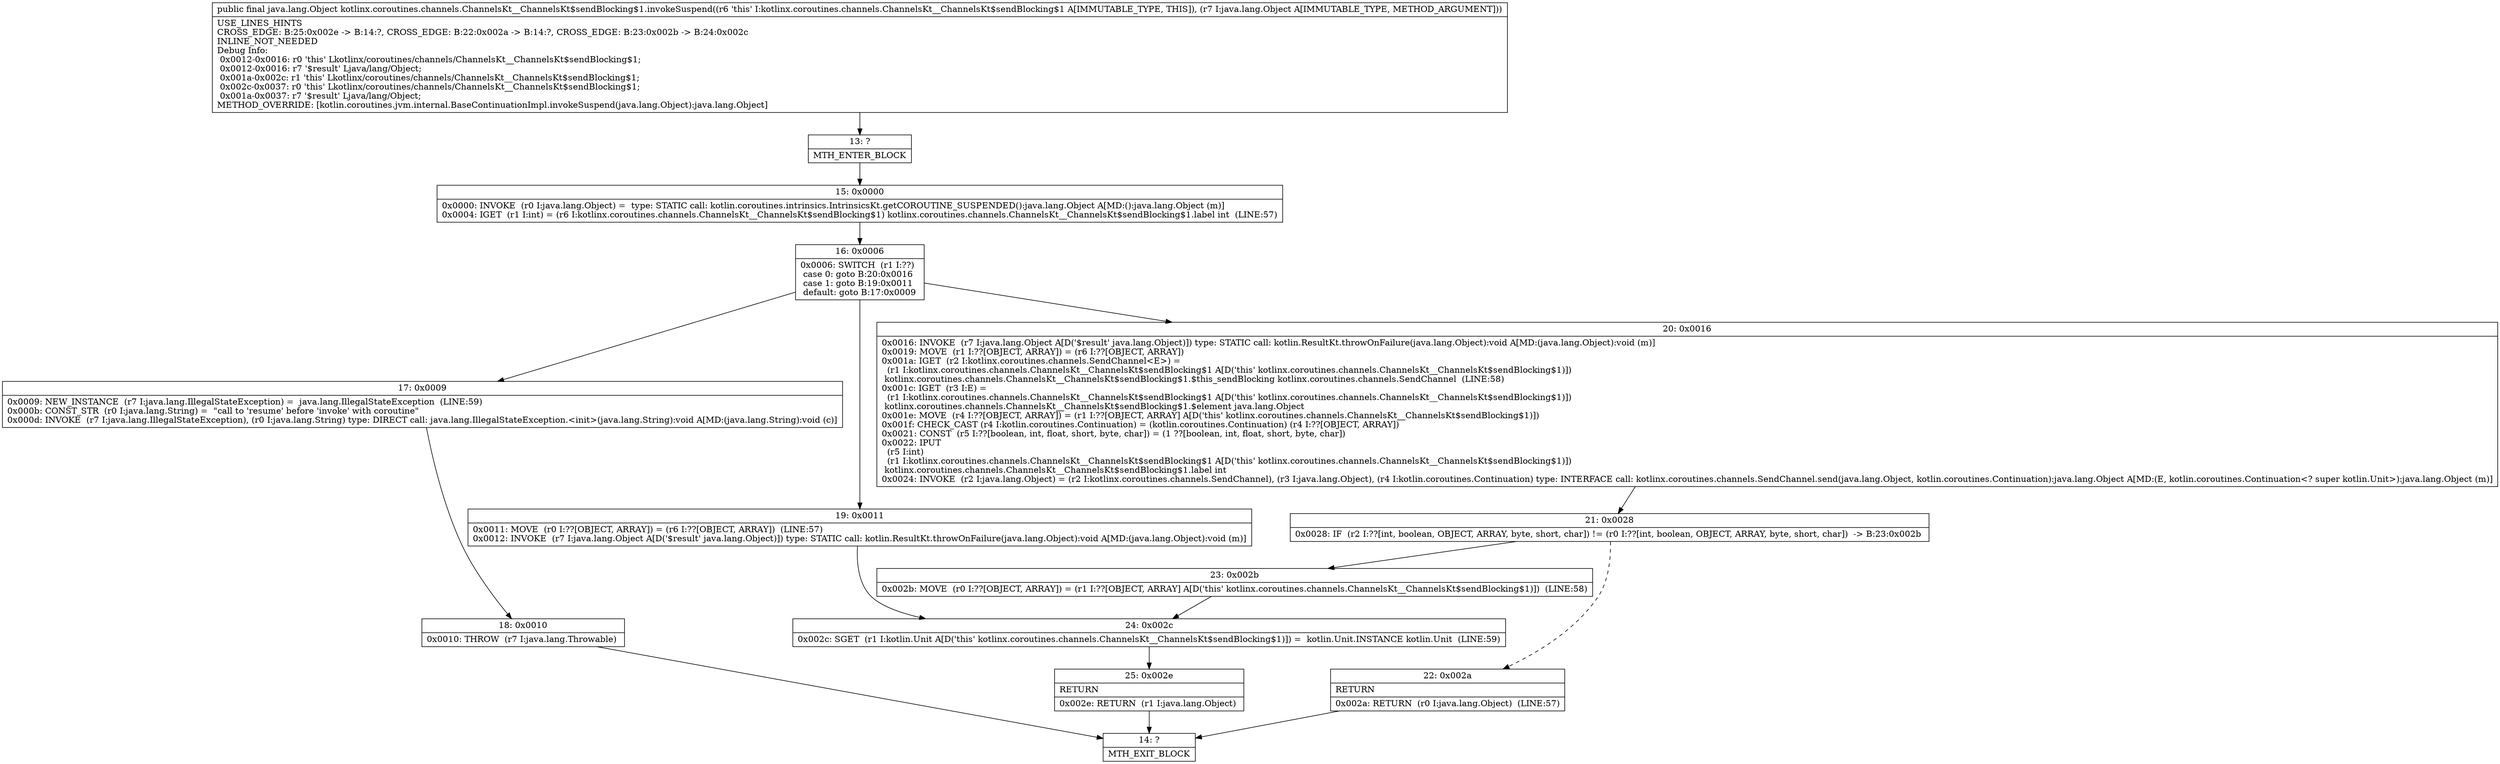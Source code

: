 digraph "CFG forkotlinx.coroutines.channels.ChannelsKt__ChannelsKt$sendBlocking$1.invokeSuspend(Ljava\/lang\/Object;)Ljava\/lang\/Object;" {
Node_13 [shape=record,label="{13\:\ ?|MTH_ENTER_BLOCK\l}"];
Node_15 [shape=record,label="{15\:\ 0x0000|0x0000: INVOKE  (r0 I:java.lang.Object) =  type: STATIC call: kotlin.coroutines.intrinsics.IntrinsicsKt.getCOROUTINE_SUSPENDED():java.lang.Object A[MD:():java.lang.Object (m)]\l0x0004: IGET  (r1 I:int) = (r6 I:kotlinx.coroutines.channels.ChannelsKt__ChannelsKt$sendBlocking$1) kotlinx.coroutines.channels.ChannelsKt__ChannelsKt$sendBlocking$1.label int  (LINE:57)\l}"];
Node_16 [shape=record,label="{16\:\ 0x0006|0x0006: SWITCH  (r1 I:??)\l case 0: goto B:20:0x0016\l case 1: goto B:19:0x0011\l default: goto B:17:0x0009 \l}"];
Node_17 [shape=record,label="{17\:\ 0x0009|0x0009: NEW_INSTANCE  (r7 I:java.lang.IllegalStateException) =  java.lang.IllegalStateException  (LINE:59)\l0x000b: CONST_STR  (r0 I:java.lang.String) =  \"call to 'resume' before 'invoke' with coroutine\" \l0x000d: INVOKE  (r7 I:java.lang.IllegalStateException), (r0 I:java.lang.String) type: DIRECT call: java.lang.IllegalStateException.\<init\>(java.lang.String):void A[MD:(java.lang.String):void (c)]\l}"];
Node_18 [shape=record,label="{18\:\ 0x0010|0x0010: THROW  (r7 I:java.lang.Throwable) \l}"];
Node_14 [shape=record,label="{14\:\ ?|MTH_EXIT_BLOCK\l}"];
Node_19 [shape=record,label="{19\:\ 0x0011|0x0011: MOVE  (r0 I:??[OBJECT, ARRAY]) = (r6 I:??[OBJECT, ARRAY])  (LINE:57)\l0x0012: INVOKE  (r7 I:java.lang.Object A[D('$result' java.lang.Object)]) type: STATIC call: kotlin.ResultKt.throwOnFailure(java.lang.Object):void A[MD:(java.lang.Object):void (m)]\l}"];
Node_24 [shape=record,label="{24\:\ 0x002c|0x002c: SGET  (r1 I:kotlin.Unit A[D('this' kotlinx.coroutines.channels.ChannelsKt__ChannelsKt$sendBlocking$1)]) =  kotlin.Unit.INSTANCE kotlin.Unit  (LINE:59)\l}"];
Node_25 [shape=record,label="{25\:\ 0x002e|RETURN\l|0x002e: RETURN  (r1 I:java.lang.Object) \l}"];
Node_20 [shape=record,label="{20\:\ 0x0016|0x0016: INVOKE  (r7 I:java.lang.Object A[D('$result' java.lang.Object)]) type: STATIC call: kotlin.ResultKt.throwOnFailure(java.lang.Object):void A[MD:(java.lang.Object):void (m)]\l0x0019: MOVE  (r1 I:??[OBJECT, ARRAY]) = (r6 I:??[OBJECT, ARRAY]) \l0x001a: IGET  (r2 I:kotlinx.coroutines.channels.SendChannel\<E\>) = \l  (r1 I:kotlinx.coroutines.channels.ChannelsKt__ChannelsKt$sendBlocking$1 A[D('this' kotlinx.coroutines.channels.ChannelsKt__ChannelsKt$sendBlocking$1)])\l kotlinx.coroutines.channels.ChannelsKt__ChannelsKt$sendBlocking$1.$this_sendBlocking kotlinx.coroutines.channels.SendChannel  (LINE:58)\l0x001c: IGET  (r3 I:E) = \l  (r1 I:kotlinx.coroutines.channels.ChannelsKt__ChannelsKt$sendBlocking$1 A[D('this' kotlinx.coroutines.channels.ChannelsKt__ChannelsKt$sendBlocking$1)])\l kotlinx.coroutines.channels.ChannelsKt__ChannelsKt$sendBlocking$1.$element java.lang.Object \l0x001e: MOVE  (r4 I:??[OBJECT, ARRAY]) = (r1 I:??[OBJECT, ARRAY] A[D('this' kotlinx.coroutines.channels.ChannelsKt__ChannelsKt$sendBlocking$1)]) \l0x001f: CHECK_CAST (r4 I:kotlin.coroutines.Continuation) = (kotlin.coroutines.Continuation) (r4 I:??[OBJECT, ARRAY]) \l0x0021: CONST  (r5 I:??[boolean, int, float, short, byte, char]) = (1 ??[boolean, int, float, short, byte, char]) \l0x0022: IPUT  \l  (r5 I:int)\l  (r1 I:kotlinx.coroutines.channels.ChannelsKt__ChannelsKt$sendBlocking$1 A[D('this' kotlinx.coroutines.channels.ChannelsKt__ChannelsKt$sendBlocking$1)])\l kotlinx.coroutines.channels.ChannelsKt__ChannelsKt$sendBlocking$1.label int \l0x0024: INVOKE  (r2 I:java.lang.Object) = (r2 I:kotlinx.coroutines.channels.SendChannel), (r3 I:java.lang.Object), (r4 I:kotlin.coroutines.Continuation) type: INTERFACE call: kotlinx.coroutines.channels.SendChannel.send(java.lang.Object, kotlin.coroutines.Continuation):java.lang.Object A[MD:(E, kotlin.coroutines.Continuation\<? super kotlin.Unit\>):java.lang.Object (m)]\l}"];
Node_21 [shape=record,label="{21\:\ 0x0028|0x0028: IF  (r2 I:??[int, boolean, OBJECT, ARRAY, byte, short, char]) != (r0 I:??[int, boolean, OBJECT, ARRAY, byte, short, char])  \-\> B:23:0x002b \l}"];
Node_22 [shape=record,label="{22\:\ 0x002a|RETURN\l|0x002a: RETURN  (r0 I:java.lang.Object)  (LINE:57)\l}"];
Node_23 [shape=record,label="{23\:\ 0x002b|0x002b: MOVE  (r0 I:??[OBJECT, ARRAY]) = (r1 I:??[OBJECT, ARRAY] A[D('this' kotlinx.coroutines.channels.ChannelsKt__ChannelsKt$sendBlocking$1)])  (LINE:58)\l}"];
MethodNode[shape=record,label="{public final java.lang.Object kotlinx.coroutines.channels.ChannelsKt__ChannelsKt$sendBlocking$1.invokeSuspend((r6 'this' I:kotlinx.coroutines.channels.ChannelsKt__ChannelsKt$sendBlocking$1 A[IMMUTABLE_TYPE, THIS]), (r7 I:java.lang.Object A[IMMUTABLE_TYPE, METHOD_ARGUMENT]))  | USE_LINES_HINTS\lCROSS_EDGE: B:25:0x002e \-\> B:14:?, CROSS_EDGE: B:22:0x002a \-\> B:14:?, CROSS_EDGE: B:23:0x002b \-\> B:24:0x002c\lINLINE_NOT_NEEDED\lDebug Info:\l  0x0012\-0x0016: r0 'this' Lkotlinx\/coroutines\/channels\/ChannelsKt__ChannelsKt$sendBlocking$1;\l  0x0012\-0x0016: r7 '$result' Ljava\/lang\/Object;\l  0x001a\-0x002c: r1 'this' Lkotlinx\/coroutines\/channels\/ChannelsKt__ChannelsKt$sendBlocking$1;\l  0x002c\-0x0037: r0 'this' Lkotlinx\/coroutines\/channels\/ChannelsKt__ChannelsKt$sendBlocking$1;\l  0x001a\-0x0037: r7 '$result' Ljava\/lang\/Object;\lMETHOD_OVERRIDE: [kotlin.coroutines.jvm.internal.BaseContinuationImpl.invokeSuspend(java.lang.Object):java.lang.Object]\l}"];
MethodNode -> Node_13;Node_13 -> Node_15;
Node_15 -> Node_16;
Node_16 -> Node_17;
Node_16 -> Node_19;
Node_16 -> Node_20;
Node_17 -> Node_18;
Node_18 -> Node_14;
Node_19 -> Node_24;
Node_24 -> Node_25;
Node_25 -> Node_14;
Node_20 -> Node_21;
Node_21 -> Node_22[style=dashed];
Node_21 -> Node_23;
Node_22 -> Node_14;
Node_23 -> Node_24;
}

